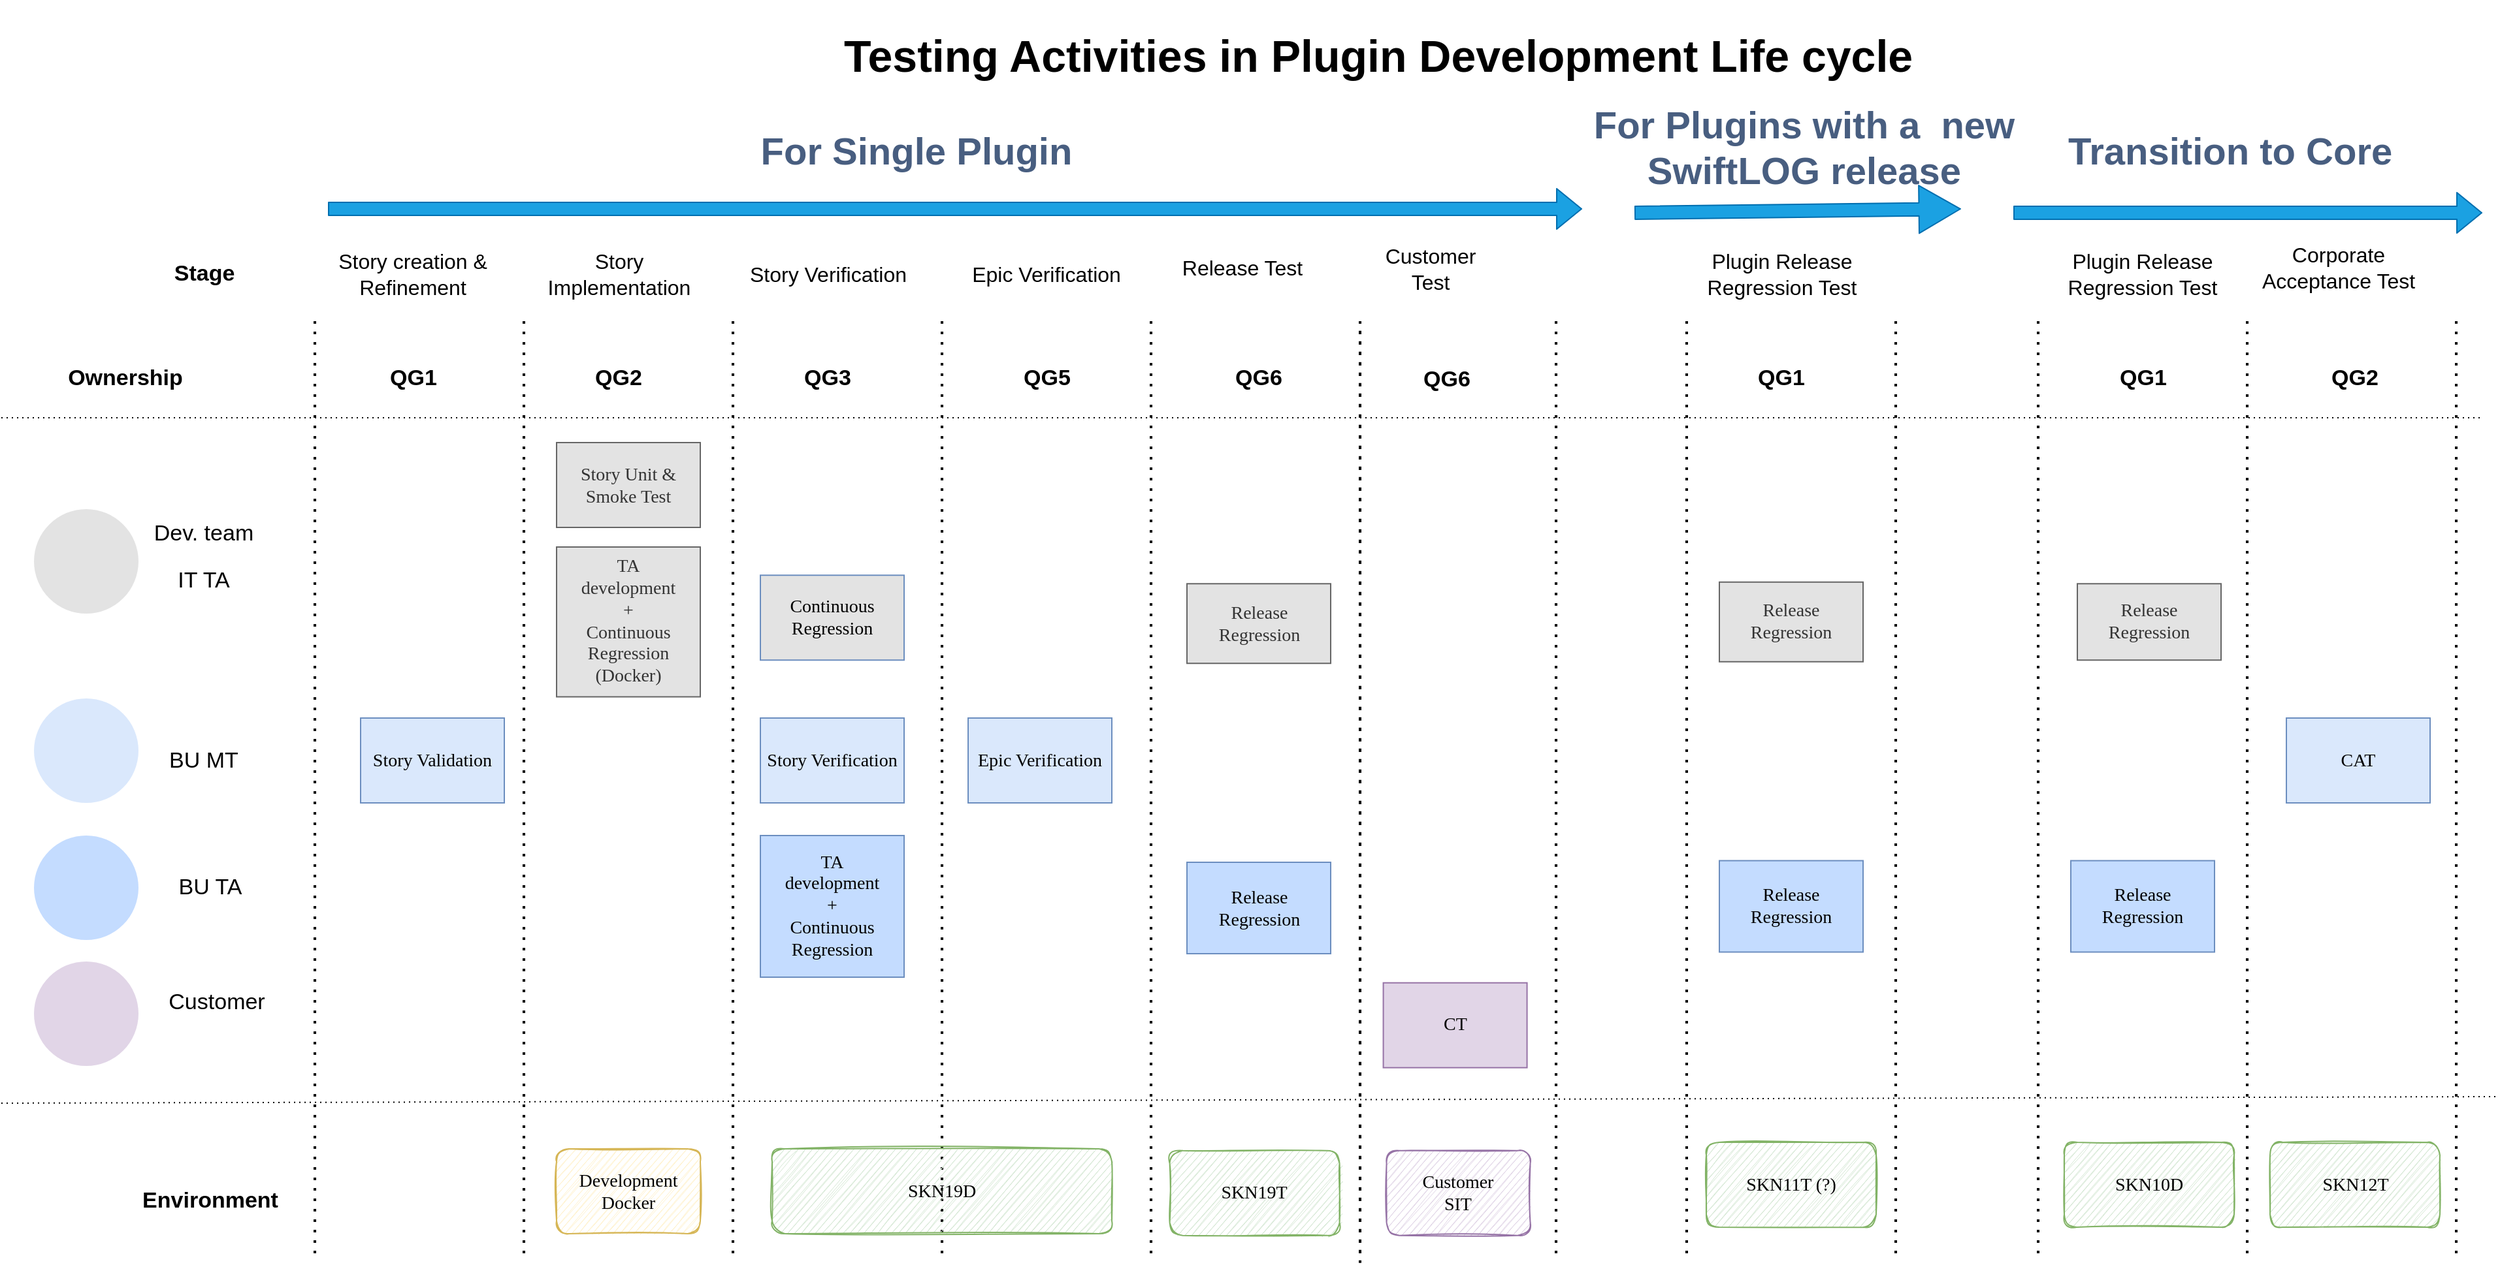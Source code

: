 <mxfile version="14.2.4" type="github">
  <diagram id="kgpKYQtTHZ0yAKxKKP6v" name="Page-1">
    <mxGraphModel dx="2031" dy="1130" grid="1" gridSize="10" guides="1" tooltips="1" connect="1" arrows="1" fold="1" page="1" pageScale="1" pageWidth="850" pageHeight="1100" math="0" shadow="0">
      <root>
        <mxCell id="0" />
        <mxCell id="1" parent="0" />
        <mxCell id="6u9HRy79YRFUqpu26OF2-1" value="" style="shape=flexArrow;endArrow=classic;html=1;fillColor=#1ba1e2;strokeColor=#006EAF;" parent="1" edge="1">
          <mxGeometry width="50" height="50" relative="1" as="geometry">
            <mxPoint x="250" y="480" as="sourcePoint" />
            <mxPoint x="1210" y="480" as="targetPoint" />
          </mxGeometry>
        </mxCell>
        <mxCell id="6u9HRy79YRFUqpu26OF2-2" value="" style="endArrow=none;dashed=1;html=1;dashPattern=1 3;strokeWidth=2;" parent="1" edge="1">
          <mxGeometry width="50" height="50" relative="1" as="geometry">
            <mxPoint x="240" y="1280" as="sourcePoint" />
            <mxPoint x="240" y="560" as="targetPoint" />
          </mxGeometry>
        </mxCell>
        <mxCell id="6u9HRy79YRFUqpu26OF2-3" value="" style="endArrow=none;dashed=1;html=1;dashPattern=1 3;strokeWidth=2;" parent="1" edge="1">
          <mxGeometry width="50" height="50" relative="1" as="geometry">
            <mxPoint x="400" y="1280" as="sourcePoint" />
            <mxPoint x="400" y="560" as="targetPoint" />
          </mxGeometry>
        </mxCell>
        <mxCell id="6u9HRy79YRFUqpu26OF2-4" value="" style="endArrow=none;dashed=1;html=1;dashPattern=1 3;strokeWidth=2;" parent="1" edge="1">
          <mxGeometry width="50" height="50" relative="1" as="geometry">
            <mxPoint x="560" y="1280" as="sourcePoint" />
            <mxPoint x="560" y="560" as="targetPoint" />
          </mxGeometry>
        </mxCell>
        <mxCell id="6u9HRy79YRFUqpu26OF2-5" value="" style="endArrow=none;dashed=1;html=1;dashPattern=1 3;strokeWidth=2;" parent="1" edge="1">
          <mxGeometry width="50" height="50" relative="1" as="geometry">
            <mxPoint x="720" y="1280" as="sourcePoint" />
            <mxPoint x="720" y="560" as="targetPoint" />
          </mxGeometry>
        </mxCell>
        <mxCell id="6u9HRy79YRFUqpu26OF2-6" value="" style="endArrow=none;dashed=1;html=1;dashPattern=1 3;strokeWidth=2;" parent="1" edge="1">
          <mxGeometry width="50" height="50" relative="1" as="geometry">
            <mxPoint x="880" y="1280" as="sourcePoint" />
            <mxPoint x="880" y="560" as="targetPoint" />
          </mxGeometry>
        </mxCell>
        <mxCell id="6u9HRy79YRFUqpu26OF2-7" value="" style="endArrow=none;dashed=1;html=1;dashPattern=1 3;strokeWidth=2;" parent="1" edge="1">
          <mxGeometry width="50" height="50" relative="1" as="geometry">
            <mxPoint x="1040" y="1280" as="sourcePoint" />
            <mxPoint x="1040" y="560" as="targetPoint" />
          </mxGeometry>
        </mxCell>
        <mxCell id="3nuBFxr9cyL0pnOWT2aG-7" value="Story Validation" style="rounded=0;whiteSpace=wrap;html=1;fontSize=14;fontFamily=Verdana;fillColor=#dae8fc;strokeColor=#6c8ebf;" parent="1" vertex="1">
          <mxGeometry x="275" y="870" width="110" height="65" as="geometry" />
        </mxCell>
        <mxCell id="6u9HRy79YRFUqpu26OF2-8" value="Ownership" style="text;html=1;strokeColor=none;fillColor=none;align=center;verticalAlign=middle;whiteSpace=wrap;rounded=0;fontStyle=1;fontSize=17;" parent="1" vertex="1">
          <mxGeometry x="10" y="590" width="170" height="40" as="geometry" />
        </mxCell>
        <mxCell id="6u9HRy79YRFUqpu26OF2-16" value="IT TA" style="text;html=1;strokeColor=none;fillColor=none;align=center;verticalAlign=middle;whiteSpace=wrap;rounded=0;fontSize=17;" parent="1" vertex="1">
          <mxGeometry x="100" y="752" width="110" height="25" as="geometry" />
        </mxCell>
        <mxCell id="6u9HRy79YRFUqpu26OF2-17" value="Dev. team" style="text;html=1;strokeColor=none;fillColor=none;align=center;verticalAlign=middle;whiteSpace=wrap;rounded=0;fontSize=17;" parent="1" vertex="1">
          <mxGeometry x="100" y="716.5" width="110" height="25" as="geometry" />
        </mxCell>
        <mxCell id="6u9HRy79YRFUqpu26OF2-18" value="BU MT" style="text;html=1;strokeColor=none;fillColor=none;align=center;verticalAlign=middle;whiteSpace=wrap;rounded=0;fontSize=17;" parent="1" vertex="1">
          <mxGeometry x="100" y="890" width="110" height="25" as="geometry" />
        </mxCell>
        <mxCell id="6u9HRy79YRFUqpu26OF2-19" value="Story Unit &amp;amp; Smoke Test" style="rounded=0;whiteSpace=wrap;html=1;fontFamily=Verdana;fontSize=14;strokeColor=#666666;fontColor=#333333;fillColor=#E3E3E3;" parent="1" vertex="1">
          <mxGeometry x="425" y="659" width="110" height="65" as="geometry" />
        </mxCell>
        <mxCell id="6u9HRy79YRFUqpu26OF2-22" value="Story Verification" style="rounded=0;whiteSpace=wrap;html=1;fontSize=14;fontFamily=Verdana;fillColor=#dae8fc;strokeColor=#6c8ebf;gradientDirection=south;" parent="1" vertex="1">
          <mxGeometry x="581" y="870" width="110" height="65" as="geometry" />
        </mxCell>
        <mxCell id="6u9HRy79YRFUqpu26OF2-23" value="TA&lt;br&gt;&lt;div&gt;development&lt;/div&gt;&lt;div&gt;+&lt;br&gt;&lt;/div&gt;&lt;div&gt;Continuous Regression (Docker)&lt;/div&gt;" style="rounded=0;whiteSpace=wrap;html=1;fontSize=14;fontFamily=Verdana;strokeColor=#666666;fontColor=#333333;fillColor=#E3E3E3;" parent="1" vertex="1">
          <mxGeometry x="425" y="739" width="110" height="114.75" as="geometry" />
        </mxCell>
        <mxCell id="6u9HRy79YRFUqpu26OF2-25" value="Continuous Regression" style="rounded=0;whiteSpace=wrap;html=1;fontSize=14;fontFamily=Verdana;strokeColor=#6c8ebf;fillColor=#E3E3E3;" parent="1" vertex="1">
          <mxGeometry x="581" y="760.625" width="110" height="65" as="geometry" />
        </mxCell>
        <mxCell id="6u9HRy79YRFUqpu26OF2-29" value="BU TA" style="text;html=1;strokeColor=none;fillColor=none;align=center;verticalAlign=middle;whiteSpace=wrap;rounded=0;fontSize=17;" parent="1" vertex="1">
          <mxGeometry x="105" y="987.5" width="110" height="25" as="geometry" />
        </mxCell>
        <mxCell id="6u9HRy79YRFUqpu26OF2-32" value="QG1" style="text;html=1;strokeColor=none;fillColor=none;align=center;verticalAlign=middle;whiteSpace=wrap;rounded=0;fontSize=17;fontStyle=1" parent="1" vertex="1">
          <mxGeometry x="282.5" y="590" width="65" height="40" as="geometry" />
        </mxCell>
        <mxCell id="6u9HRy79YRFUqpu26OF2-33" value="QG2" style="text;html=1;strokeColor=none;fillColor=none;align=center;verticalAlign=middle;whiteSpace=wrap;rounded=0;fontSize=17;fontStyle=1" parent="1" vertex="1">
          <mxGeometry x="440" y="590" width="65" height="40" as="geometry" />
        </mxCell>
        <mxCell id="6u9HRy79YRFUqpu26OF2-34" value="QG3" style="text;html=1;strokeColor=none;fillColor=none;align=center;verticalAlign=middle;whiteSpace=wrap;rounded=0;fontSize=17;fontStyle=1" parent="1" vertex="1">
          <mxGeometry x="600" y="590" width="65" height="40" as="geometry" />
        </mxCell>
        <mxCell id="6u9HRy79YRFUqpu26OF2-39" value="" style="endArrow=none;dashed=1;html=1;dashPattern=1 3;strokeWidth=1;fontSize=17;" parent="1" edge="1">
          <mxGeometry width="50" height="50" relative="1" as="geometry">
            <mxPoint y="1165" as="sourcePoint" />
            <mxPoint x="1910" y="1160" as="targetPoint" />
          </mxGeometry>
        </mxCell>
        <mxCell id="6u9HRy79YRFUqpu26OF2-45" value="&lt;h1&gt;Testing Activities in Plugin Development Life cycle&lt;/h1&gt;" style="text;html=1;strokeColor=none;fillColor=none;spacing=5;spacingTop=-20;whiteSpace=wrap;overflow=hidden;rounded=0;fontSize=17;" parent="1" vertex="1">
          <mxGeometry x="640" y="330" width="930" height="70" as="geometry" />
        </mxCell>
        <mxCell id="6u9HRy79YRFUqpu26OF2-46" value="QG5" style="text;html=1;strokeColor=none;fillColor=none;align=center;verticalAlign=middle;whiteSpace=wrap;rounded=0;fontSize=17;fontStyle=1" parent="1" vertex="1">
          <mxGeometry x="767.5" y="590" width="65" height="40" as="geometry" />
        </mxCell>
        <mxCell id="6u9HRy79YRFUqpu26OF2-48" value="Epic Verification" style="rounded=0;whiteSpace=wrap;html=1;fontFamily=Verdana;fontSize=14;fillColor=#dae8fc;strokeColor=#6c8ebf;" parent="1" vertex="1">
          <mxGeometry x="740" y="870" width="110" height="65" as="geometry" />
        </mxCell>
        <mxCell id="6u9HRy79YRFUqpu26OF2-49" value="QG6" style="text;html=1;strokeColor=none;fillColor=none;align=center;verticalAlign=middle;whiteSpace=wrap;rounded=0;fontSize=17;fontStyle=1" parent="1" vertex="1">
          <mxGeometry x="930" y="590" width="65" height="40" as="geometry" />
        </mxCell>
        <mxCell id="6u9HRy79YRFUqpu26OF2-51" value="Story creation &amp;amp; Refinement" style="text;html=1;strokeColor=none;fillColor=none;align=center;verticalAlign=middle;whiteSpace=wrap;rounded=0;fontSize=16;" parent="1" vertex="1">
          <mxGeometry x="245" y="520" width="140" height="20" as="geometry" />
        </mxCell>
        <mxCell id="6u9HRy79YRFUqpu26OF2-53" value="" style="endArrow=none;dashed=1;html=1;dashPattern=1 3;strokeWidth=1;fontSize=16;" parent="1" edge="1">
          <mxGeometry width="50" height="50" relative="1" as="geometry">
            <mxPoint y="640" as="sourcePoint" />
            <mxPoint x="1900" y="640" as="targetPoint" />
          </mxGeometry>
        </mxCell>
        <mxCell id="6u9HRy79YRFUqpu26OF2-55" value="Story Implementation" style="text;html=1;strokeColor=none;fillColor=none;align=center;verticalAlign=middle;whiteSpace=wrap;rounded=0;fontSize=16;" parent="1" vertex="1">
          <mxGeometry x="402.5" y="520" width="140" height="20" as="geometry" />
        </mxCell>
        <mxCell id="6u9HRy79YRFUqpu26OF2-56" value="Story Verification" style="text;html=1;strokeColor=none;fillColor=none;align=center;verticalAlign=middle;whiteSpace=wrap;rounded=0;fontSize=16;" parent="1" vertex="1">
          <mxGeometry x="562.5" y="520" width="140" height="20" as="geometry" />
        </mxCell>
        <mxCell id="6u9HRy79YRFUqpu26OF2-60" value="Epic Verification" style="text;html=1;strokeColor=none;fillColor=none;align=center;verticalAlign=middle;whiteSpace=wrap;rounded=0;fontSize=16;" parent="1" vertex="1">
          <mxGeometry x="730" y="520" width="140" height="20" as="geometry" />
        </mxCell>
        <mxCell id="t11BfAXbX9nfqwSB5EDf-2" value="&lt;font style=&quot;font-size: 17px;&quot;&gt;Stage&lt;/font&gt;" style="text;html=1;align=center;verticalAlign=middle;resizable=0;points=[];autosize=1;fontStyle=1;fontSize=17;" parent="1" vertex="1">
          <mxGeometry x="125" y="515" width="60" height="30" as="geometry" />
        </mxCell>
        <mxCell id="TedrvYYJf-PbsoNdMKIC-1" value="TA&lt;br&gt;&lt;div&gt;development&lt;/div&gt;&lt;div&gt;+&lt;br&gt;&lt;/div&gt;&lt;div&gt;Continuous Regression&lt;/div&gt;" style="rounded=0;whiteSpace=wrap;html=1;fontSize=14;fontFamily=Verdana;strokeColor=#6c8ebf;fillColor=#C4DCFF;" parent="1" vertex="1">
          <mxGeometry x="581" y="960" width="110" height="108.5" as="geometry" />
        </mxCell>
        <mxCell id="RdeGJBQ_vhTOfnHOWhH6-1" value="Release Test" style="text;html=1;strokeColor=none;fillColor=none;align=center;verticalAlign=middle;whiteSpace=wrap;rounded=0;fontSize=16;" parent="1" vertex="1">
          <mxGeometry x="880" y="515" width="140" height="20" as="geometry" />
        </mxCell>
        <mxCell id="RdeGJBQ_vhTOfnHOWhH6-6" value="Environment" style="text;html=1;strokeColor=none;fillColor=none;align=center;verticalAlign=middle;whiteSpace=wrap;rounded=0;fontStyle=1;fontSize=17;" parent="1" vertex="1">
          <mxGeometry x="75" y="1220" width="170" height="40" as="geometry" />
        </mxCell>
        <mxCell id="RdeGJBQ_vhTOfnHOWhH6-8" value="&lt;div&gt;Development&lt;/div&gt;&lt;div&gt;Docker&lt;br&gt;&lt;/div&gt;" style="rounded=1;whiteSpace=wrap;html=1;fontSize=14;fontFamily=Verdana;fillColor=#fff2cc;strokeColor=#d6b656;glass=0;sketch=1;" parent="1" vertex="1">
          <mxGeometry x="425" y="1200" width="110" height="65" as="geometry" />
        </mxCell>
        <mxCell id="RdeGJBQ_vhTOfnHOWhH6-11" value="&lt;div&gt;SKN19D&lt;br&gt;&lt;/div&gt;" style="rounded=1;whiteSpace=wrap;html=1;fontSize=14;fontFamily=Verdana;fillColor=#d5e8d4;strokeColor=#82b366;glass=0;sketch=1;" parent="1" vertex="1">
          <mxGeometry x="590" y="1200" width="260" height="65" as="geometry" />
        </mxCell>
        <mxCell id="RdeGJBQ_vhTOfnHOWhH6-14" value="&lt;h1 style=&quot;font-size: 29px&quot;&gt;For Single Plugin&lt;br style=&quot;font-size: 29px&quot;&gt;&lt;/h1&gt;" style="text;html=1;strokeColor=none;fillColor=none;spacing=5;spacingTop=-20;whiteSpace=wrap;overflow=hidden;rounded=0;fontSize=29;verticalAlign=top;fontColor=#485E80;align=center;" parent="1" vertex="1">
          <mxGeometry x="492.5" y="410" width="415" height="60" as="geometry" />
        </mxCell>
        <mxCell id="RdeGJBQ_vhTOfnHOWhH6-15" value="" style="shape=flexArrow;endArrow=classic;html=1;fillColor=#1ba1e2;strokeColor=#006EAF;endWidth=25.714;endSize=10.243;" parent="1" edge="1">
          <mxGeometry width="50" height="50" relative="1" as="geometry">
            <mxPoint x="1250" y="483" as="sourcePoint" />
            <mxPoint x="1500" y="480" as="targetPoint" />
          </mxGeometry>
        </mxCell>
        <mxCell id="RdeGJBQ_vhTOfnHOWhH6-16" value="" style="endArrow=none;dashed=1;html=1;dashPattern=1 3;strokeWidth=2;" parent="1" edge="1">
          <mxGeometry width="50" height="50" relative="1" as="geometry">
            <mxPoint x="1040" y="1287.37" as="sourcePoint" />
            <mxPoint x="1040" y="567.37" as="targetPoint" />
          </mxGeometry>
        </mxCell>
        <mxCell id="RdeGJBQ_vhTOfnHOWhH6-17" value="" style="endArrow=none;dashed=1;html=1;dashPattern=1 3;strokeWidth=2;" parent="1" edge="1">
          <mxGeometry width="50" height="50" relative="1" as="geometry">
            <mxPoint x="1290" y="1280" as="sourcePoint" />
            <mxPoint x="1290" y="560" as="targetPoint" />
          </mxGeometry>
        </mxCell>
        <mxCell id="RdeGJBQ_vhTOfnHOWhH6-18" value="" style="endArrow=none;dashed=1;html=1;dashPattern=1 3;strokeWidth=2;" parent="1" edge="1">
          <mxGeometry width="50" height="50" relative="1" as="geometry">
            <mxPoint x="1450" y="1280" as="sourcePoint" />
            <mxPoint x="1450" y="560" as="targetPoint" />
          </mxGeometry>
        </mxCell>
        <mxCell id="RdeGJBQ_vhTOfnHOWhH6-19" value="" style="endArrow=none;dashed=1;html=1;dashPattern=1 3;strokeWidth=2;" parent="1" edge="1">
          <mxGeometry width="50" height="50" relative="1" as="geometry">
            <mxPoint x="1559" y="1280" as="sourcePoint" />
            <mxPoint x="1559" y="560" as="targetPoint" />
          </mxGeometry>
        </mxCell>
        <mxCell id="RdeGJBQ_vhTOfnHOWhH6-20" value="" style="endArrow=none;dashed=1;html=1;dashPattern=1 3;strokeWidth=2;" parent="1" edge="1">
          <mxGeometry width="50" height="50" relative="1" as="geometry">
            <mxPoint x="1719.0" y="1280" as="sourcePoint" />
            <mxPoint x="1719.0" y="560" as="targetPoint" />
          </mxGeometry>
        </mxCell>
        <mxCell id="RdeGJBQ_vhTOfnHOWhH6-21" value="" style="endArrow=none;dashed=1;html=1;dashPattern=1 3;strokeWidth=2;" parent="1" edge="1">
          <mxGeometry width="50" height="50" relative="1" as="geometry">
            <mxPoint x="1879.0" y="1280" as="sourcePoint" />
            <mxPoint x="1879.0" y="560" as="targetPoint" />
          </mxGeometry>
        </mxCell>
        <mxCell id="RdeGJBQ_vhTOfnHOWhH6-25" value="Release Regression" style="rounded=0;whiteSpace=wrap;html=1;fontSize=14;fontFamily=Verdana;strokeColor=#666666;fontColor=#333333;fillColor=#E3E3E3;" parent="1" vertex="1">
          <mxGeometry x="1315" y="765.875" width="110" height="61" as="geometry" />
        </mxCell>
        <mxCell id="RdeGJBQ_vhTOfnHOWhH6-28" value="QG1" style="text;html=1;strokeColor=none;fillColor=none;align=center;verticalAlign=middle;whiteSpace=wrap;rounded=0;fontSize=17;fontStyle=1" parent="1" vertex="1">
          <mxGeometry x="1330" y="590" width="65" height="40" as="geometry" />
        </mxCell>
        <mxCell id="RdeGJBQ_vhTOfnHOWhH6-30" value="QG1" style="text;html=1;strokeColor=none;fillColor=none;align=center;verticalAlign=middle;whiteSpace=wrap;rounded=0;fontSize=17;fontStyle=1" parent="1" vertex="1">
          <mxGeometry x="1606.5" y="590" width="65" height="40" as="geometry" />
        </mxCell>
        <mxCell id="RdeGJBQ_vhTOfnHOWhH6-32" value="QG2" style="text;html=1;strokeColor=none;fillColor=none;align=center;verticalAlign=middle;whiteSpace=wrap;rounded=0;fontSize=17;fontStyle=1" parent="1" vertex="1">
          <mxGeometry x="1769" y="590" width="65" height="40" as="geometry" />
        </mxCell>
        <mxCell id="RdeGJBQ_vhTOfnHOWhH6-34" value="Plugin Release &lt;br&gt;Regression Test" style="text;html=1;strokeColor=none;fillColor=none;align=center;verticalAlign=middle;whiteSpace=wrap;rounded=0;fontSize=16;" parent="1" vertex="1">
          <mxGeometry x="1292.5" y="520" width="140" height="20" as="geometry" />
        </mxCell>
        <mxCell id="RdeGJBQ_vhTOfnHOWhH6-36" value="Plugin Release &lt;br&gt;Regression Test" style="text;html=1;strokeColor=none;fillColor=none;align=center;verticalAlign=middle;whiteSpace=wrap;rounded=0;fontSize=16;" parent="1" vertex="1">
          <mxGeometry x="1569" y="520" width="140" height="20" as="geometry" />
        </mxCell>
        <mxCell id="RdeGJBQ_vhTOfnHOWhH6-37" value="Release Regression" style="rounded=0;whiteSpace=wrap;html=1;fontSize=14;fontFamily=Verdana;strokeColor=#6c8ebf;fillColor=#C4DCFF;" parent="1" vertex="1">
          <mxGeometry x="1315" y="979.25" width="110" height="70" as="geometry" />
        </mxCell>
        <mxCell id="RdeGJBQ_vhTOfnHOWhH6-38" value="Corporate Acceptance Test" style="text;html=1;strokeColor=none;fillColor=none;align=center;verticalAlign=middle;whiteSpace=wrap;rounded=0;fontSize=16;" parent="1" vertex="1">
          <mxGeometry x="1719" y="515" width="140" height="20" as="geometry" />
        </mxCell>
        <mxCell id="RdeGJBQ_vhTOfnHOWhH6-41" value="&lt;div&gt;SKN11T (?)&lt;br&gt;&lt;/div&gt;" style="rounded=1;whiteSpace=wrap;html=1;fontSize=14;fontFamily=Verdana;fillColor=#d5e8d4;strokeColor=#82b366;glass=0;sketch=1;" parent="1" vertex="1">
          <mxGeometry x="1305" y="1195" width="130" height="65" as="geometry" />
        </mxCell>
        <mxCell id="RdeGJBQ_vhTOfnHOWhH6-43" value="&lt;h1 style=&quot;font-size: 29px&quot;&gt;For Plugins with a&amp;nbsp; new SwiftLOG release&lt;br style=&quot;font-size: 29px&quot;&gt;&lt;/h1&gt;" style="text;html=1;strokeColor=none;fillColor=none;spacing=5;spacingTop=-20;whiteSpace=wrap;overflow=hidden;rounded=0;fontSize=29;verticalAlign=top;fontColor=#485E80;align=center;" parent="1" vertex="1">
          <mxGeometry x="1210" y="390" width="340" height="80" as="geometry" />
        </mxCell>
        <mxCell id="RdeGJBQ_vhTOfnHOWhH6-45" value="" style="shape=flexArrow;endArrow=classic;html=1;fillColor=#1ba1e2;strokeColor=#006EAF;" parent="1" edge="1">
          <mxGeometry width="50" height="50" relative="1" as="geometry">
            <mxPoint x="1540.0" y="483.0" as="sourcePoint" />
            <mxPoint x="1899" y="483" as="targetPoint" />
          </mxGeometry>
        </mxCell>
        <mxCell id="RdeGJBQ_vhTOfnHOWhH6-46" value="&lt;h1 style=&quot;font-size: 29px&quot;&gt;Transition to Core&lt;br style=&quot;font-size: 29px&quot;&gt;&lt;/h1&gt;" style="text;html=1;strokeColor=none;fillColor=none;spacing=5;spacingTop=-20;whiteSpace=wrap;overflow=hidden;rounded=0;fontSize=29;verticalAlign=top;fontColor=#485E80;" parent="1" vertex="1">
          <mxGeometry x="1576.5" y="410" width="290" height="70" as="geometry" />
        </mxCell>
        <mxCell id="RdeGJBQ_vhTOfnHOWhH6-47" value="Release Regression" style="rounded=0;whiteSpace=wrap;html=1;fontSize=14;fontFamily=Verdana;strokeColor=#666666;fontColor=#333333;fillColor=#E3E3E3;" parent="1" vertex="1">
          <mxGeometry x="1589" y="767.125" width="110" height="58.5" as="geometry" />
        </mxCell>
        <mxCell id="RdeGJBQ_vhTOfnHOWhH6-48" value="Release Regression" style="rounded=0;whiteSpace=wrap;html=1;fontSize=14;fontFamily=Verdana;strokeColor=#6c8ebf;fillColor=#C4DCFF;" parent="1" vertex="1">
          <mxGeometry x="1584" y="979.25" width="110" height="70" as="geometry" />
        </mxCell>
        <mxCell id="RdeGJBQ_vhTOfnHOWhH6-49" value="SKN10D" style="rounded=1;whiteSpace=wrap;html=1;fontSize=14;fontFamily=Verdana;fillColor=#d5e8d4;strokeColor=#82b366;glass=0;sketch=1;" parent="1" vertex="1">
          <mxGeometry x="1579" y="1195" width="130" height="65" as="geometry" />
        </mxCell>
        <mxCell id="RdeGJBQ_vhTOfnHOWhH6-50" value="CAT" style="rounded=0;whiteSpace=wrap;html=1;fontFamily=Verdana;fontSize=14;fillColor=#dae8fc;strokeColor=#6c8ebf;" parent="1" vertex="1">
          <mxGeometry x="1749" y="870" width="110" height="65" as="geometry" />
        </mxCell>
        <mxCell id="RdeGJBQ_vhTOfnHOWhH6-51" value="SKN12T" style="rounded=1;whiteSpace=wrap;html=1;fontSize=14;fontFamily=Verdana;fillColor=#d5e8d4;strokeColor=#82b366;glass=0;sketch=1;" parent="1" vertex="1">
          <mxGeometry x="1736.5" y="1195" width="130" height="65" as="geometry" />
        </mxCell>
        <mxCell id="RdeGJBQ_vhTOfnHOWhH6-52" value="" style="ellipse;whiteSpace=wrap;html=1;aspect=fixed;fontSize=29;fontColor=#485E80;fillColor=#C4DCFF;flipV=1;flipH=1;strokeColor=none;" parent="1" vertex="1">
          <mxGeometry x="25" y="960" width="80" height="80" as="geometry" />
        </mxCell>
        <mxCell id="RdeGJBQ_vhTOfnHOWhH6-54" value="" style="ellipse;whiteSpace=wrap;html=1;aspect=fixed;fillColor=#dae8fc;fontSize=29;flipV=1;flipH=1;strokeColor=none;" parent="1" vertex="1">
          <mxGeometry x="25" y="855" width="80" height="80" as="geometry" />
        </mxCell>
        <mxCell id="RdeGJBQ_vhTOfnHOWhH6-55" value="" style="ellipse;whiteSpace=wrap;html=1;aspect=fixed;gradientColor=none;fontSize=29;fontColor=#485E80;fillColor=#E3E3E3;flipV=1;flipH=1;strokeColor=none;" parent="1" vertex="1">
          <mxGeometry x="25" y="710" width="80" height="80" as="geometry" />
        </mxCell>
        <mxCell id="RdeGJBQ_vhTOfnHOWhH6-57" value="" style="ellipse;whiteSpace=wrap;html=1;aspect=fixed;fillColor=#e1d5e7;fontSize=29;flipV=1;flipH=1;strokeColor=none;" parent="1" vertex="1">
          <mxGeometry x="25" y="1056.5" width="80" height="80" as="geometry" />
        </mxCell>
        <mxCell id="RdeGJBQ_vhTOfnHOWhH6-60" value="Customer" style="text;html=1;strokeColor=none;fillColor=none;align=center;verticalAlign=middle;whiteSpace=wrap;rounded=0;fontSize=17;" parent="1" vertex="1">
          <mxGeometry x="110" y="1075" width="110" height="25" as="geometry" />
        </mxCell>
        <mxCell id="YoP6dC6gUpUdOBvFpLSl-3" value="QG6" style="text;html=1;strokeColor=none;fillColor=none;align=center;verticalAlign=middle;whiteSpace=wrap;rounded=0;fontSize=17;fontStyle=1" vertex="1" parent="1">
          <mxGeometry x="1074.29" y="591.32" width="65" height="40" as="geometry" />
        </mxCell>
        <mxCell id="YoP6dC6gUpUdOBvFpLSl-4" value="&lt;div&gt;Customer&lt;br&gt;&lt;/div&gt;&lt;div&gt;Test&lt;/div&gt;" style="text;html=1;strokeColor=none;fillColor=none;align=center;verticalAlign=middle;whiteSpace=wrap;rounded=0;fontSize=16;" vertex="1" parent="1">
          <mxGeometry x="1024.29" y="516.32" width="140" height="20" as="geometry" />
        </mxCell>
        <mxCell id="YoP6dC6gUpUdOBvFpLSl-5" value="CT" style="rounded=0;whiteSpace=wrap;html=1;fontFamily=Verdana;fontSize=14;fillColor=#e1d5e7;strokeColor=#9673a6;" vertex="1" parent="1">
          <mxGeometry x="1057.79" y="1072.82" width="110" height="65" as="geometry" />
        </mxCell>
        <mxCell id="YoP6dC6gUpUdOBvFpLSl-6" value="Customer&lt;br&gt;SIT" style="rounded=1;whiteSpace=wrap;html=1;fontSize=14;fontFamily=Verdana;fillColor=#e1d5e7;strokeColor=#9673a6;glass=0;sketch=1;" vertex="1" parent="1">
          <mxGeometry x="1060.29" y="1201.32" width="110" height="65" as="geometry" />
        </mxCell>
        <mxCell id="YoP6dC6gUpUdOBvFpLSl-8" value="&lt;div&gt;SKN19T&lt;/div&gt;" style="rounded=1;whiteSpace=wrap;html=1;fontSize=14;fontFamily=Verdana;fillColor=#d5e8d4;strokeColor=#82b366;glass=0;sketch=1;" vertex="1" parent="1">
          <mxGeometry x="894.29" y="1201.32" width="130" height="65" as="geometry" />
        </mxCell>
        <mxCell id="YoP6dC6gUpUdOBvFpLSl-9" value="Release Regression" style="rounded=0;whiteSpace=wrap;html=1;fontSize=14;fontFamily=Verdana;strokeColor=#666666;fontColor=#333333;fillColor=#E3E3E3;" vertex="1" parent="1">
          <mxGeometry x="907.5" y="767.125" width="110" height="61" as="geometry" />
        </mxCell>
        <mxCell id="YoP6dC6gUpUdOBvFpLSl-10" value="Release Regression" style="rounded=0;whiteSpace=wrap;html=1;fontSize=14;fontFamily=Verdana;strokeColor=#6c8ebf;fillColor=#C4DCFF;" vertex="1" parent="1">
          <mxGeometry x="907.5" y="980.5" width="110" height="70" as="geometry" />
        </mxCell>
        <mxCell id="YoP6dC6gUpUdOBvFpLSl-11" value="" style="endArrow=none;dashed=1;html=1;dashPattern=1 3;strokeWidth=2;" edge="1" parent="1">
          <mxGeometry width="50" height="50" relative="1" as="geometry">
            <mxPoint x="1190" y="1280" as="sourcePoint" />
            <mxPoint x="1190" y="560" as="targetPoint" />
          </mxGeometry>
        </mxCell>
      </root>
    </mxGraphModel>
  </diagram>
</mxfile>
